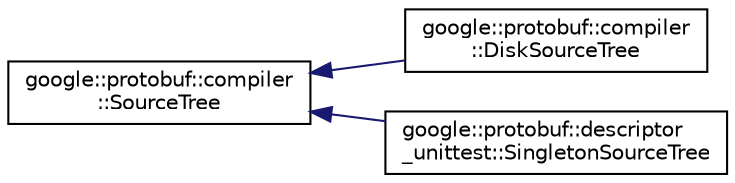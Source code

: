 digraph "类继承关系图"
{
 // LATEX_PDF_SIZE
  edge [fontname="Helvetica",fontsize="10",labelfontname="Helvetica",labelfontsize="10"];
  node [fontname="Helvetica",fontsize="10",shape=record];
  rankdir="LR";
  Node0 [label="google::protobuf::compiler\l::SourceTree",height=0.2,width=0.4,color="black", fillcolor="white", style="filled",URL="$classgoogle_1_1protobuf_1_1compiler_1_1SourceTree.html",tooltip=" "];
  Node0 -> Node1 [dir="back",color="midnightblue",fontsize="10",style="solid",fontname="Helvetica"];
  Node1 [label="google::protobuf::compiler\l::DiskSourceTree",height=0.2,width=0.4,color="black", fillcolor="white", style="filled",URL="$classgoogle_1_1protobuf_1_1compiler_1_1DiskSourceTree.html",tooltip=" "];
  Node0 -> Node2 [dir="back",color="midnightblue",fontsize="10",style="solid",fontname="Helvetica"];
  Node2 [label="google::protobuf::descriptor\l_unittest::SingletonSourceTree",height=0.2,width=0.4,color="black", fillcolor="white", style="filled",URL="$classgoogle_1_1protobuf_1_1descriptor__unittest_1_1SingletonSourceTree.html",tooltip=" "];
}
